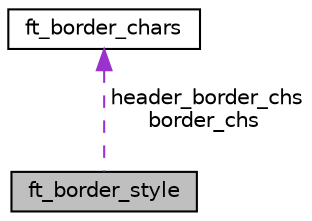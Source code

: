 digraph "ft_border_style"
{
 // LATEX_PDF_SIZE
  edge [fontname="Helvetica",fontsize="10",labelfontname="Helvetica",labelfontsize="10"];
  node [fontname="Helvetica",fontsize="10",shape=record];
  Node1 [label="ft_border_style",height=0.2,width=0.4,color="black", fillcolor="grey75", style="filled", fontcolor="black",tooltip=" "];
  Node2 -> Node1 [dir="back",color="darkorchid3",fontsize="10",style="dashed",label=" header_border_chs\nborder_chs" ,fontname="Helvetica"];
  Node2 [label="ft_border_chars",height=0.2,width=0.4,color="black", fillcolor="white", style="filled",URL="$structft__border__chars.html",tooltip=" "];
}
